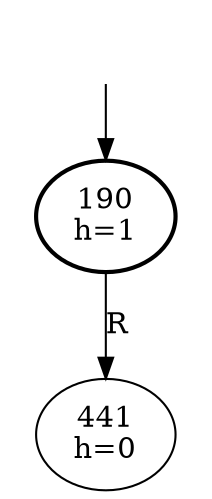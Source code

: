 digraph
 {
	Dummy [style=invis];
	Dummy -> 190;
	190 [penwidth=2];

	
      190 [label="190\nh=1"];

      190 -> 441 [label="R"];
      441 [label="441\nh=0"];

}